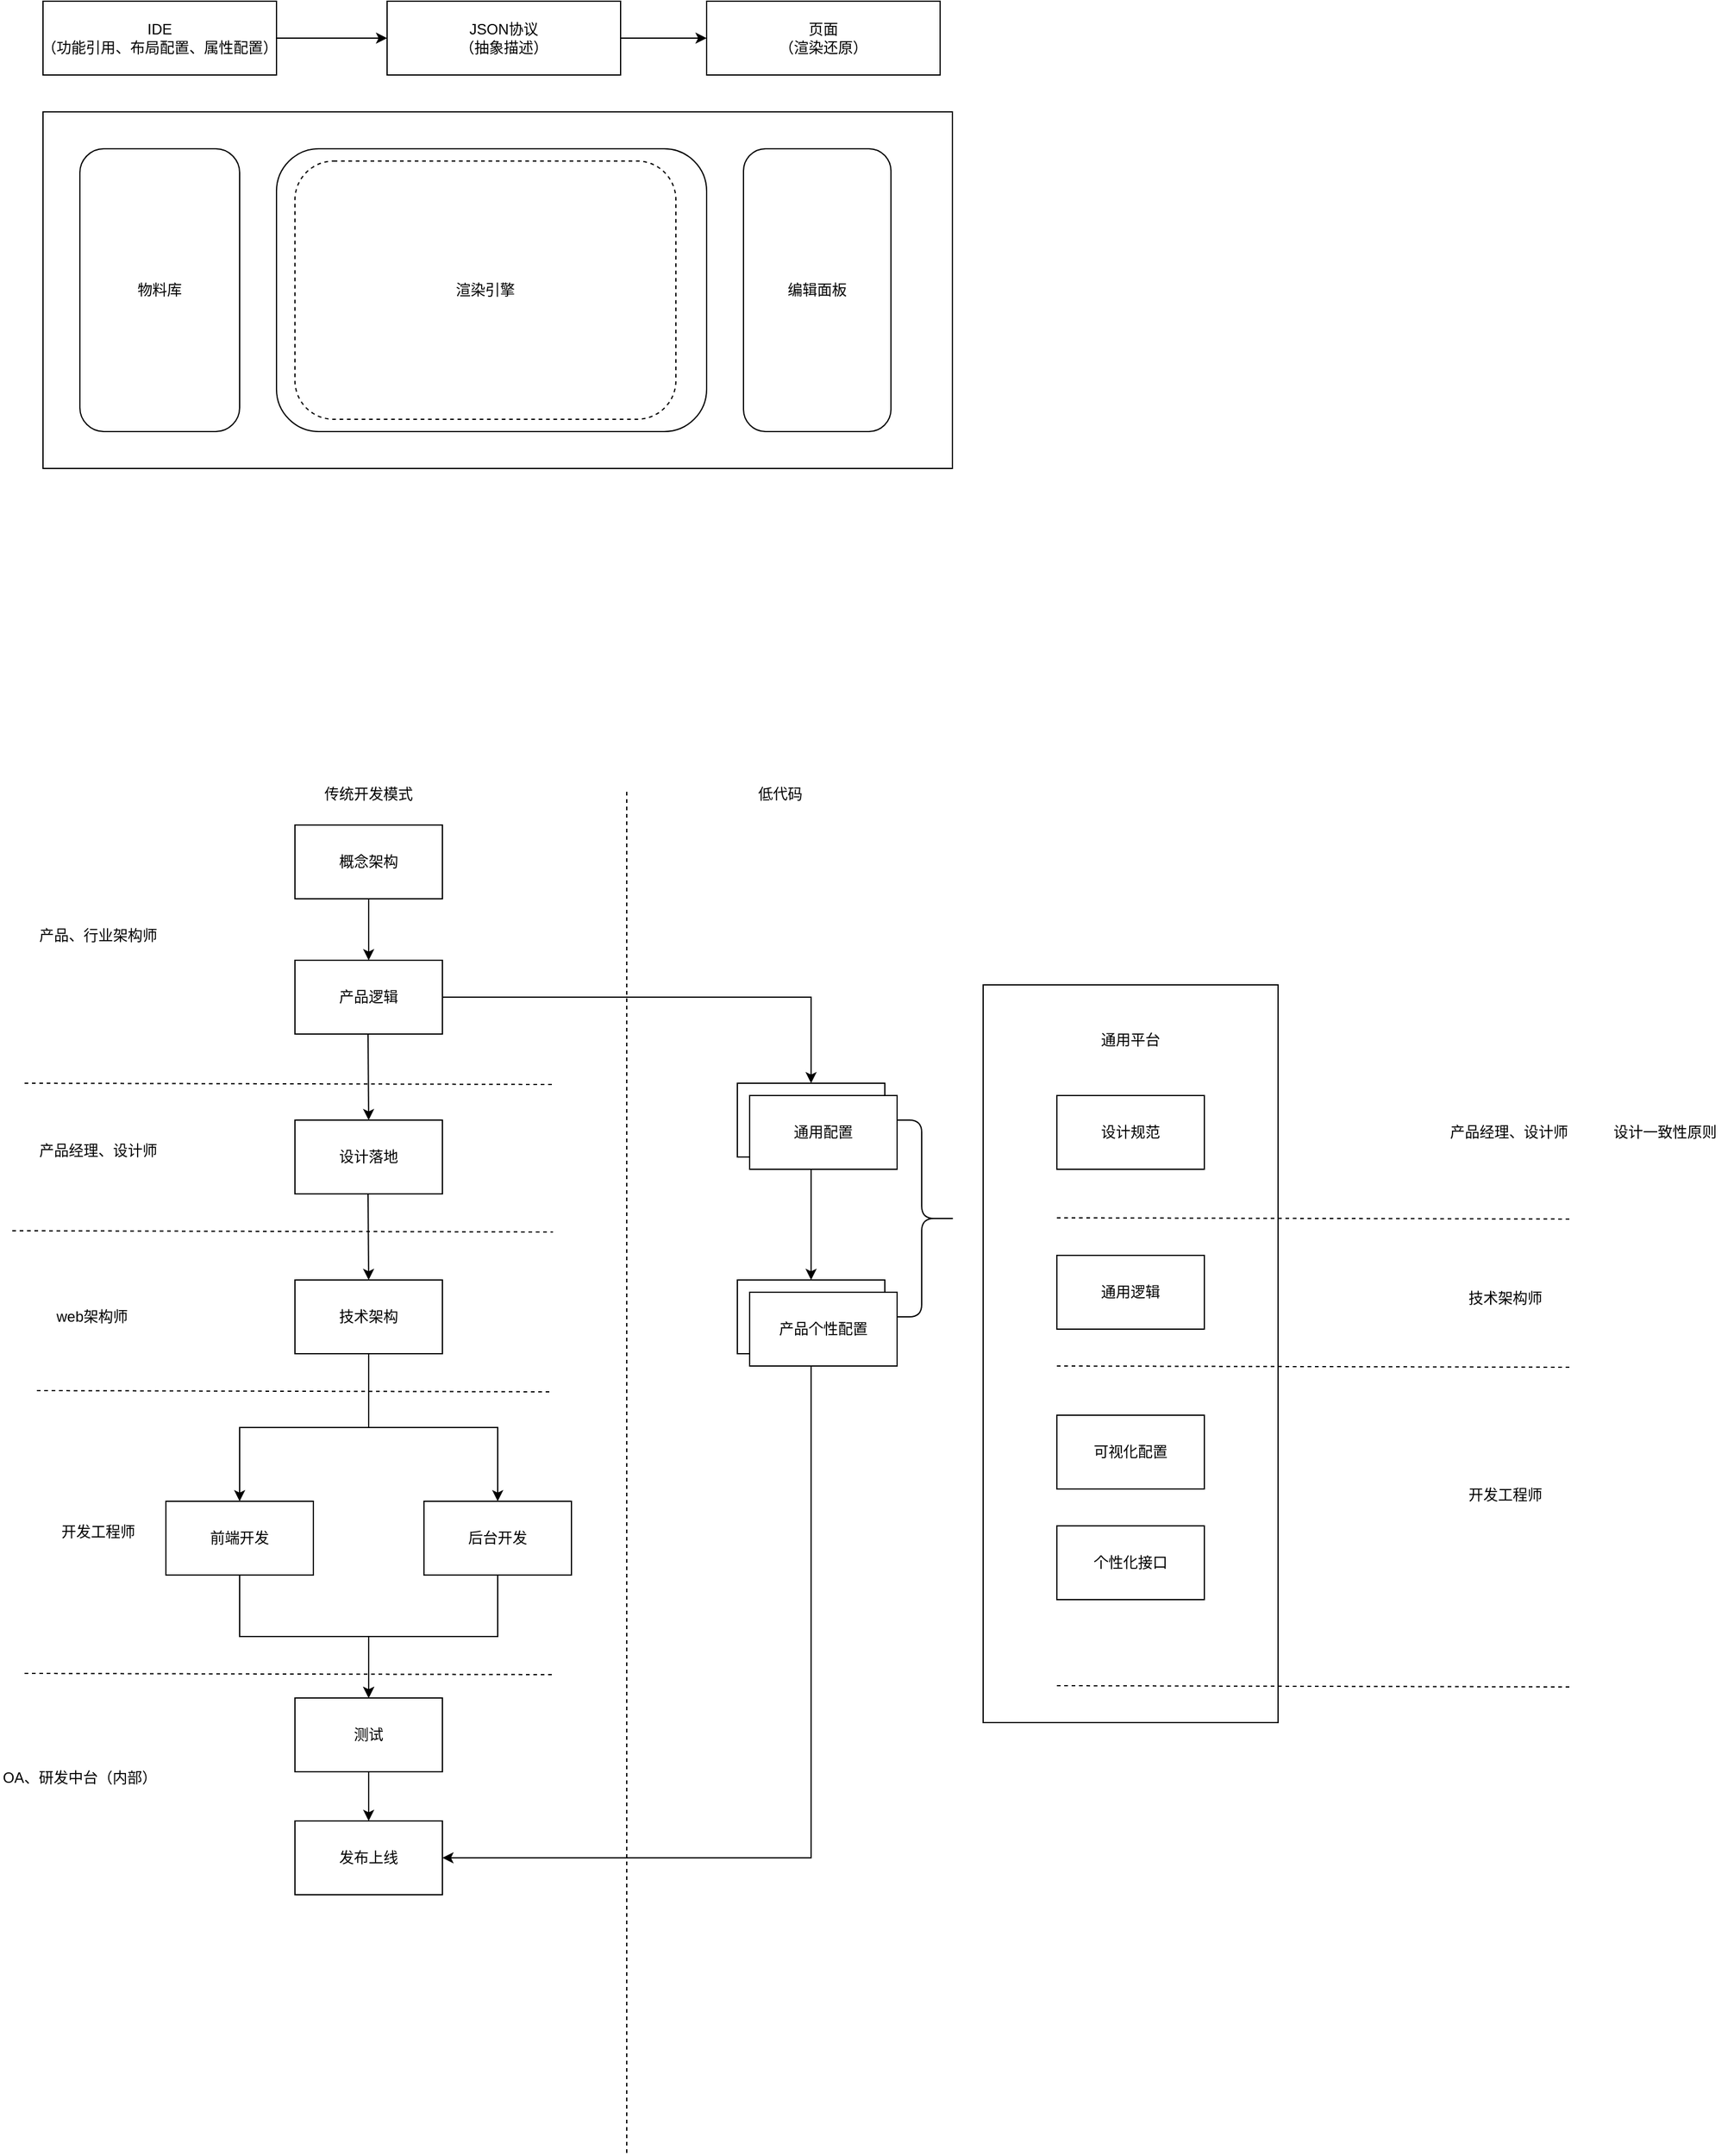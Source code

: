 <mxfile version="20.0.4" type="github">
  <diagram id="ebTh4-h3dr90-dNFPEcB" name="第 1 页">
    <mxGraphModel dx="2340" dy="1681" grid="1" gridSize="10" guides="1" tooltips="1" connect="1" arrows="1" fold="1" page="1" pageScale="1" pageWidth="850" pageHeight="1100" math="0" shadow="0">
      <root>
        <mxCell id="0" />
        <mxCell id="1" parent="0" />
        <mxCell id="Ij1V0MCkDoJwAxZq359Y-1" value="" style="rounded=0;whiteSpace=wrap;html=1;" parent="1" vertex="1">
          <mxGeometry x="-95" y="-160" width="190" height="60" as="geometry" />
        </mxCell>
        <mxCell id="Ij1V0MCkDoJwAxZq359Y-4" value="IDE&lt;br&gt;（功能引用、布局配置、属性配置）" style="text;html=1;strokeColor=none;fillColor=none;align=center;verticalAlign=middle;whiteSpace=wrap;rounded=0;" parent="1" vertex="1">
          <mxGeometry x="-110" y="-145" width="220" height="30" as="geometry" />
        </mxCell>
        <mxCell id="Ij1V0MCkDoJwAxZq359Y-5" value="JSON协议&lt;br&gt;（抽象描述）" style="rounded=0;whiteSpace=wrap;html=1;" parent="1" vertex="1">
          <mxGeometry x="185" y="-160" width="190" height="60" as="geometry" />
        </mxCell>
        <mxCell id="Ij1V0MCkDoJwAxZq359Y-6" value="页面&lt;br&gt;（渲染还原）" style="rounded=0;whiteSpace=wrap;html=1;" parent="1" vertex="1">
          <mxGeometry x="445" y="-160" width="190" height="60" as="geometry" />
        </mxCell>
        <mxCell id="Ij1V0MCkDoJwAxZq359Y-7" value="" style="endArrow=classic;html=1;rounded=0;entryX=0;entryY=0.5;entryDx=0;entryDy=0;" parent="1" target="Ij1V0MCkDoJwAxZq359Y-5" edge="1">
          <mxGeometry width="50" height="50" relative="1" as="geometry">
            <mxPoint x="95" y="-130" as="sourcePoint" />
            <mxPoint x="145" y="-180" as="targetPoint" />
          </mxGeometry>
        </mxCell>
        <mxCell id="Ij1V0MCkDoJwAxZq359Y-9" value="" style="endArrow=classic;html=1;rounded=0;exitX=1;exitY=0.5;exitDx=0;exitDy=0;" parent="1" source="Ij1V0MCkDoJwAxZq359Y-5" edge="1">
          <mxGeometry width="50" height="50" relative="1" as="geometry">
            <mxPoint x="395" y="-80" as="sourcePoint" />
            <mxPoint x="445" y="-130" as="targetPoint" />
          </mxGeometry>
        </mxCell>
        <mxCell id="Ij1V0MCkDoJwAxZq359Y-10" value="" style="rounded=0;whiteSpace=wrap;html=1;" parent="1" vertex="1">
          <mxGeometry x="-95" y="-70" width="740" height="290" as="geometry" />
        </mxCell>
        <mxCell id="Ij1V0MCkDoJwAxZq359Y-12" value="物料库" style="rounded=1;whiteSpace=wrap;html=1;" parent="1" vertex="1">
          <mxGeometry x="-65" y="-40" width="130" height="230" as="geometry" />
        </mxCell>
        <mxCell id="Ij1V0MCkDoJwAxZq359Y-13" value="" style="rounded=1;whiteSpace=wrap;html=1;" parent="1" vertex="1">
          <mxGeometry x="95" y="-40" width="350" height="230" as="geometry" />
        </mxCell>
        <mxCell id="Ij1V0MCkDoJwAxZq359Y-14" value="编辑面板" style="rounded=1;whiteSpace=wrap;html=1;" parent="1" vertex="1">
          <mxGeometry x="475" y="-40" width="120" height="230" as="geometry" />
        </mxCell>
        <mxCell id="Ij1V0MCkDoJwAxZq359Y-15" value="渲染引擎" style="rounded=1;whiteSpace=wrap;html=1;dashed=1;" parent="1" vertex="1">
          <mxGeometry x="110" y="-30" width="310" height="210" as="geometry" />
        </mxCell>
        <mxCell id="Ij1V0MCkDoJwAxZq359Y-16" value="概念架构" style="rounded=0;whiteSpace=wrap;html=1;" parent="1" vertex="1">
          <mxGeometry x="110" y="510" width="120" height="60" as="geometry" />
        </mxCell>
        <mxCell id="Ij1V0MCkDoJwAxZq359Y-17" value="产品逻辑" style="rounded=0;whiteSpace=wrap;html=1;" parent="1" vertex="1">
          <mxGeometry x="110" y="620" width="120" height="60" as="geometry" />
        </mxCell>
        <mxCell id="Ij1V0MCkDoJwAxZq359Y-18" value="设计落地" style="rounded=0;whiteSpace=wrap;html=1;" parent="1" vertex="1">
          <mxGeometry x="110" y="750" width="120" height="60" as="geometry" />
        </mxCell>
        <mxCell id="Ij1V0MCkDoJwAxZq359Y-19" value="技术架构" style="rounded=0;whiteSpace=wrap;html=1;" parent="1" vertex="1">
          <mxGeometry x="110" y="880" width="120" height="60" as="geometry" />
        </mxCell>
        <mxCell id="Ij1V0MCkDoJwAxZq359Y-20" value="通用配置" style="rounded=0;whiteSpace=wrap;html=1;" parent="1" vertex="1">
          <mxGeometry x="470" y="720" width="120" height="60" as="geometry" />
        </mxCell>
        <mxCell id="Ij1V0MCkDoJwAxZq359Y-21" value="产品个性配置" style="rounded=0;whiteSpace=wrap;html=1;" parent="1" vertex="1">
          <mxGeometry x="470" y="880" width="120" height="60" as="geometry" />
        </mxCell>
        <mxCell id="Ij1V0MCkDoJwAxZq359Y-23" value="传统开发模式" style="text;html=1;strokeColor=none;fillColor=none;align=center;verticalAlign=middle;whiteSpace=wrap;rounded=0;dashed=1;" parent="1" vertex="1">
          <mxGeometry x="125" y="470" width="90" height="30" as="geometry" />
        </mxCell>
        <mxCell id="Ij1V0MCkDoJwAxZq359Y-24" value="产品经理、设计师" style="text;html=1;strokeColor=none;fillColor=none;align=center;verticalAlign=middle;whiteSpace=wrap;rounded=0;dashed=1;" parent="1" vertex="1">
          <mxGeometry x="-105" y="760" width="110" height="30" as="geometry" />
        </mxCell>
        <mxCell id="Ij1V0MCkDoJwAxZq359Y-25" value="产品、行业架构师" style="text;html=1;strokeColor=none;fillColor=none;align=center;verticalAlign=middle;whiteSpace=wrap;rounded=0;dashed=1;" parent="1" vertex="1">
          <mxGeometry x="-100" y="585" width="100" height="30" as="geometry" />
        </mxCell>
        <mxCell id="Ij1V0MCkDoJwAxZq359Y-26" value="" style="endArrow=classic;html=1;rounded=0;exitX=0.5;exitY=1;exitDx=0;exitDy=0;entryX=0.5;entryY=0;entryDx=0;entryDy=0;" parent="1" source="Ij1V0MCkDoJwAxZq359Y-16" target="Ij1V0MCkDoJwAxZq359Y-17" edge="1">
          <mxGeometry width="50" height="50" relative="1" as="geometry">
            <mxPoint x="590" y="840" as="sourcePoint" />
            <mxPoint x="640" y="790" as="targetPoint" />
          </mxGeometry>
        </mxCell>
        <mxCell id="Ij1V0MCkDoJwAxZq359Y-27" value="" style="endArrow=classic;html=1;rounded=0;exitX=0.5;exitY=1;exitDx=0;exitDy=0;entryX=0.5;entryY=0;entryDx=0;entryDy=0;" parent="1" target="Ij1V0MCkDoJwAxZq359Y-18" edge="1">
          <mxGeometry width="50" height="50" relative="1" as="geometry">
            <mxPoint x="169.5" y="680" as="sourcePoint" />
            <mxPoint x="169.5" y="730" as="targetPoint" />
          </mxGeometry>
        </mxCell>
        <mxCell id="Ij1V0MCkDoJwAxZq359Y-29" value="" style="endArrow=classic;html=1;rounded=0;exitX=0.5;exitY=1;exitDx=0;exitDy=0;entryX=0.5;entryY=0;entryDx=0;entryDy=0;" parent="1" edge="1">
          <mxGeometry width="50" height="50" relative="1" as="geometry">
            <mxPoint x="169.5" y="810" as="sourcePoint" />
            <mxPoint x="170" y="880" as="targetPoint" />
          </mxGeometry>
        </mxCell>
        <mxCell id="Ij1V0MCkDoJwAxZq359Y-31" value="" style="endArrow=none;dashed=1;html=1;rounded=0;" parent="1" edge="1">
          <mxGeometry width="50" height="50" relative="1" as="geometry">
            <mxPoint x="-110" y="720" as="sourcePoint" />
            <mxPoint x="320" y="721" as="targetPoint" />
          </mxGeometry>
        </mxCell>
        <mxCell id="Ij1V0MCkDoJwAxZq359Y-32" value="" style="endArrow=none;dashed=1;html=1;rounded=0;" parent="1" edge="1">
          <mxGeometry width="50" height="50" relative="1" as="geometry">
            <mxPoint x="380" y="1590" as="sourcePoint" />
            <mxPoint x="380" y="480" as="targetPoint" />
          </mxGeometry>
        </mxCell>
        <mxCell id="Ij1V0MCkDoJwAxZq359Y-33" value="" style="endArrow=none;dashed=1;html=1;rounded=0;" parent="1" edge="1">
          <mxGeometry width="50" height="50" relative="1" as="geometry">
            <mxPoint x="-120" y="840" as="sourcePoint" />
            <mxPoint x="320" y="841" as="targetPoint" />
          </mxGeometry>
        </mxCell>
        <mxCell id="Ij1V0MCkDoJwAxZq359Y-34" value="" style="endArrow=none;dashed=1;html=1;rounded=0;" parent="1" edge="1">
          <mxGeometry width="50" height="50" relative="1" as="geometry">
            <mxPoint x="-100" y="970" as="sourcePoint" />
            <mxPoint x="320" y="971" as="targetPoint" />
          </mxGeometry>
        </mxCell>
        <mxCell id="Ij1V0MCkDoJwAxZq359Y-35" value="web架构师" style="text;html=1;strokeColor=none;fillColor=none;align=center;verticalAlign=middle;whiteSpace=wrap;rounded=0;dashed=1;" parent="1" vertex="1">
          <mxGeometry x="-110" y="895" width="110" height="30" as="geometry" />
        </mxCell>
        <mxCell id="Ij1V0MCkDoJwAxZq359Y-37" value="测试" style="rounded=0;whiteSpace=wrap;html=1;" parent="1" vertex="1">
          <mxGeometry x="110" y="1220" width="120" height="60" as="geometry" />
        </mxCell>
        <mxCell id="Ij1V0MCkDoJwAxZq359Y-38" value="后台开发" style="rounded=0;whiteSpace=wrap;html=1;" parent="1" vertex="1">
          <mxGeometry x="215" y="1060" width="120" height="60" as="geometry" />
        </mxCell>
        <mxCell id="Ij1V0MCkDoJwAxZq359Y-39" value="前端开发" style="rounded=0;whiteSpace=wrap;html=1;" parent="1" vertex="1">
          <mxGeometry x="5" y="1060" width="120" height="60" as="geometry" />
        </mxCell>
        <mxCell id="Ij1V0MCkDoJwAxZq359Y-43" value="" style="edgeStyle=elbowEdgeStyle;elbow=vertical;endArrow=classic;html=1;rounded=0;exitX=0.5;exitY=1;exitDx=0;exitDy=0;entryX=0.5;entryY=0;entryDx=0;entryDy=0;" parent="1" source="Ij1V0MCkDoJwAxZq359Y-19" target="Ij1V0MCkDoJwAxZq359Y-39" edge="1">
          <mxGeometry width="50" height="50" relative="1" as="geometry">
            <mxPoint x="580" y="1250" as="sourcePoint" />
            <mxPoint x="630" y="1200" as="targetPoint" />
          </mxGeometry>
        </mxCell>
        <mxCell id="Ij1V0MCkDoJwAxZq359Y-44" value="" style="edgeStyle=elbowEdgeStyle;elbow=vertical;endArrow=classic;html=1;rounded=0;entryX=0.5;entryY=0;entryDx=0;entryDy=0;" parent="1" target="Ij1V0MCkDoJwAxZq359Y-38" edge="1">
          <mxGeometry width="50" height="50" relative="1" as="geometry">
            <mxPoint x="170" y="940" as="sourcePoint" />
            <mxPoint x="70" y="1110" as="targetPoint" />
          </mxGeometry>
        </mxCell>
        <mxCell id="Ij1V0MCkDoJwAxZq359Y-45" value="" style="edgeStyle=elbowEdgeStyle;elbow=vertical;endArrow=classic;html=1;rounded=0;exitX=0.5;exitY=1;exitDx=0;exitDy=0;entryX=0.5;entryY=0;entryDx=0;entryDy=0;" parent="1" source="Ij1V0MCkDoJwAxZq359Y-39" target="Ij1V0MCkDoJwAxZq359Y-37" edge="1">
          <mxGeometry width="50" height="50" relative="1" as="geometry">
            <mxPoint x="580" y="1350" as="sourcePoint" />
            <mxPoint x="630" y="1300" as="targetPoint" />
          </mxGeometry>
        </mxCell>
        <mxCell id="Ij1V0MCkDoJwAxZq359Y-46" value="" style="edgeStyle=elbowEdgeStyle;elbow=vertical;endArrow=classic;html=1;rounded=0;exitX=0.5;exitY=1;exitDx=0;exitDy=0;entryX=0.5;entryY=0;entryDx=0;entryDy=0;" parent="1" source="Ij1V0MCkDoJwAxZq359Y-38" target="Ij1V0MCkDoJwAxZq359Y-37" edge="1">
          <mxGeometry width="50" height="50" relative="1" as="geometry">
            <mxPoint x="75" y="1130" as="sourcePoint" />
            <mxPoint x="140" y="1220" as="targetPoint" />
          </mxGeometry>
        </mxCell>
        <mxCell id="Ij1V0MCkDoJwAxZq359Y-47" value="" style="endArrow=none;dashed=1;html=1;rounded=0;" parent="1" edge="1">
          <mxGeometry width="50" height="50" relative="1" as="geometry">
            <mxPoint x="-110" y="1200" as="sourcePoint" />
            <mxPoint x="320" y="1201" as="targetPoint" />
          </mxGeometry>
        </mxCell>
        <mxCell id="Ij1V0MCkDoJwAxZq359Y-48" value="开发工程师" style="text;html=1;strokeColor=none;fillColor=none;align=center;verticalAlign=middle;whiteSpace=wrap;rounded=0;dashed=1;" parent="1" vertex="1">
          <mxGeometry x="-105" y="1070" width="110" height="30" as="geometry" />
        </mxCell>
        <mxCell id="Ij1V0MCkDoJwAxZq359Y-49" value="OA、研发中台（内部）" style="text;html=1;strokeColor=none;fillColor=none;align=center;verticalAlign=middle;whiteSpace=wrap;rounded=0;dashed=1;" parent="1" vertex="1">
          <mxGeometry x="-130" y="1270" width="130" height="30" as="geometry" />
        </mxCell>
        <mxCell id="Ij1V0MCkDoJwAxZq359Y-50" value="发布上线" style="rounded=0;whiteSpace=wrap;html=1;" parent="1" vertex="1">
          <mxGeometry x="110" y="1320" width="120" height="60" as="geometry" />
        </mxCell>
        <mxCell id="Ij1V0MCkDoJwAxZq359Y-51" value="" style="endArrow=classic;html=1;rounded=0;entryX=0.5;entryY=0;entryDx=0;entryDy=0;" parent="1" source="Ij1V0MCkDoJwAxZq359Y-37" target="Ij1V0MCkDoJwAxZq359Y-50" edge="1">
          <mxGeometry width="50" height="50" relative="1" as="geometry">
            <mxPoint x="310" y="1340" as="sourcePoint" />
            <mxPoint x="180" y="890" as="targetPoint" />
          </mxGeometry>
        </mxCell>
        <mxCell id="Ij1V0MCkDoJwAxZq359Y-52" value="低代码" style="text;html=1;strokeColor=none;fillColor=none;align=center;verticalAlign=middle;whiteSpace=wrap;rounded=0;dashed=1;" parent="1" vertex="1">
          <mxGeometry x="460" y="470" width="90" height="30" as="geometry" />
        </mxCell>
        <mxCell id="Ij1V0MCkDoJwAxZq359Y-54" value="" style="edgeStyle=segmentEdgeStyle;endArrow=classic;html=1;rounded=0;exitX=1;exitY=0.5;exitDx=0;exitDy=0;entryX=0.5;entryY=0;entryDx=0;entryDy=0;" parent="1" source="Ij1V0MCkDoJwAxZq359Y-17" target="Ij1V0MCkDoJwAxZq359Y-20" edge="1">
          <mxGeometry width="50" height="50" relative="1" as="geometry">
            <mxPoint x="580" y="950" as="sourcePoint" />
            <mxPoint x="630" y="900" as="targetPoint" />
          </mxGeometry>
        </mxCell>
        <mxCell id="Ij1V0MCkDoJwAxZq359Y-56" value="" style="endArrow=classic;html=1;rounded=0;exitX=0.5;exitY=1;exitDx=0;exitDy=0;entryX=0.5;entryY=0;entryDx=0;entryDy=0;" parent="1" target="Ij1V0MCkDoJwAxZq359Y-21" edge="1">
          <mxGeometry width="50" height="50" relative="1" as="geometry">
            <mxPoint x="530" y="780" as="sourcePoint" />
            <mxPoint x="530.5" y="850" as="targetPoint" />
          </mxGeometry>
        </mxCell>
        <mxCell id="Ij1V0MCkDoJwAxZq359Y-61" value="" style="edgeStyle=segmentEdgeStyle;endArrow=classic;html=1;rounded=0;exitX=0.5;exitY=1;exitDx=0;exitDy=0;entryX=1;entryY=0.5;entryDx=0;entryDy=0;" parent="1" source="Ij1V0MCkDoJwAxZq359Y-21" edge="1" target="Ij1V0MCkDoJwAxZq359Y-50">
          <mxGeometry width="50" height="50" relative="1" as="geometry">
            <mxPoint x="390" y="1030" as="sourcePoint" />
            <mxPoint x="230" y="1370" as="targetPoint" />
            <Array as="points">
              <mxPoint x="530" y="1350" />
            </Array>
          </mxGeometry>
        </mxCell>
        <mxCell id="Ij1V0MCkDoJwAxZq359Y-62" value="" style="shape=curlyBracket;whiteSpace=wrap;html=1;rounded=1;flipH=1;" parent="1" vertex="1">
          <mxGeometry x="590" y="750" width="60" height="160" as="geometry" />
        </mxCell>
        <mxCell id="Ij1V0MCkDoJwAxZq359Y-63" value="" style="rounded=0;whiteSpace=wrap;html=1;" parent="1" vertex="1">
          <mxGeometry x="670" y="640" width="240" height="600" as="geometry" />
        </mxCell>
        <mxCell id="Ij1V0MCkDoJwAxZq359Y-64" value="通用平台" style="text;html=1;strokeColor=none;fillColor=none;align=center;verticalAlign=middle;whiteSpace=wrap;rounded=0;" parent="1" vertex="1">
          <mxGeometry x="760" y="670" width="60" height="30" as="geometry" />
        </mxCell>
        <mxCell id="Ij1V0MCkDoJwAxZq359Y-65" value="通用逻辑" style="rounded=0;whiteSpace=wrap;html=1;" parent="1" vertex="1">
          <mxGeometry x="730" y="860" width="120" height="60" as="geometry" />
        </mxCell>
        <mxCell id="Ij1V0MCkDoJwAxZq359Y-66" value="设计规范" style="rounded=0;whiteSpace=wrap;html=1;" parent="1" vertex="1">
          <mxGeometry x="730" y="730" width="120" height="60" as="geometry" />
        </mxCell>
        <mxCell id="Ij1V0MCkDoJwAxZq359Y-67" value="通用配置" style="rounded=0;whiteSpace=wrap;html=1;" parent="1" vertex="1">
          <mxGeometry x="480" y="730" width="120" height="60" as="geometry" />
        </mxCell>
        <mxCell id="Ij1V0MCkDoJwAxZq359Y-68" value="可视化配置" style="rounded=0;whiteSpace=wrap;html=1;" parent="1" vertex="1">
          <mxGeometry x="730" y="990" width="120" height="60" as="geometry" />
        </mxCell>
        <mxCell id="Ij1V0MCkDoJwAxZq359Y-69" value="个性化接口" style="rounded=0;whiteSpace=wrap;html=1;" parent="1" vertex="1">
          <mxGeometry x="730" y="1080" width="120" height="60" as="geometry" />
        </mxCell>
        <mxCell id="Ij1V0MCkDoJwAxZq359Y-70" value="" style="endArrow=none;dashed=1;html=1;rounded=0;" parent="1" edge="1">
          <mxGeometry width="50" height="50" relative="1" as="geometry">
            <mxPoint x="730" y="829.47" as="sourcePoint" />
            <mxPoint x="1150" y="830.47" as="targetPoint" />
          </mxGeometry>
        </mxCell>
        <mxCell id="Ij1V0MCkDoJwAxZq359Y-71" value="" style="endArrow=none;dashed=1;html=1;rounded=0;" parent="1" edge="1">
          <mxGeometry width="50" height="50" relative="1" as="geometry">
            <mxPoint x="730" y="950" as="sourcePoint" />
            <mxPoint x="1150" y="951" as="targetPoint" />
          </mxGeometry>
        </mxCell>
        <mxCell id="Ij1V0MCkDoJwAxZq359Y-73" value="开发工程师" style="text;html=1;strokeColor=none;fillColor=none;align=center;verticalAlign=middle;whiteSpace=wrap;rounded=0;dashed=1;" parent="1" vertex="1">
          <mxGeometry x="1040" y="1040" width="110" height="30" as="geometry" />
        </mxCell>
        <mxCell id="Ij1V0MCkDoJwAxZq359Y-75" value="技术架构师" style="text;html=1;strokeColor=none;fillColor=none;align=center;verticalAlign=middle;whiteSpace=wrap;rounded=0;dashed=1;" parent="1" vertex="1">
          <mxGeometry x="1040" y="880" width="110" height="30" as="geometry" />
        </mxCell>
        <mxCell id="Ij1V0MCkDoJwAxZq359Y-76" value="产品经理、设计师" style="text;html=1;strokeColor=none;fillColor=none;align=center;verticalAlign=middle;whiteSpace=wrap;rounded=0;dashed=1;" parent="1" vertex="1">
          <mxGeometry x="1043" y="745" width="110" height="30" as="geometry" />
        </mxCell>
        <mxCell id="Ij1V0MCkDoJwAxZq359Y-78" value="设计一致性原则" style="text;html=1;strokeColor=none;fillColor=none;align=center;verticalAlign=middle;whiteSpace=wrap;rounded=0;dashed=1;" parent="1" vertex="1">
          <mxGeometry x="1170" y="745" width="110" height="30" as="geometry" />
        </mxCell>
        <mxCell id="Ij1V0MCkDoJwAxZq359Y-79" value="" style="endArrow=none;dashed=1;html=1;rounded=0;" parent="1" edge="1">
          <mxGeometry width="50" height="50" relative="1" as="geometry">
            <mxPoint x="730.0" y="1210" as="sourcePoint" />
            <mxPoint x="1150" y="1211" as="targetPoint" />
          </mxGeometry>
        </mxCell>
        <mxCell id="Ij1V0MCkDoJwAxZq359Y-80" value="产品个性配置" style="rounded=0;whiteSpace=wrap;html=1;" parent="1" vertex="1">
          <mxGeometry x="480" y="890" width="120" height="60" as="geometry" />
        </mxCell>
      </root>
    </mxGraphModel>
  </diagram>
</mxfile>
